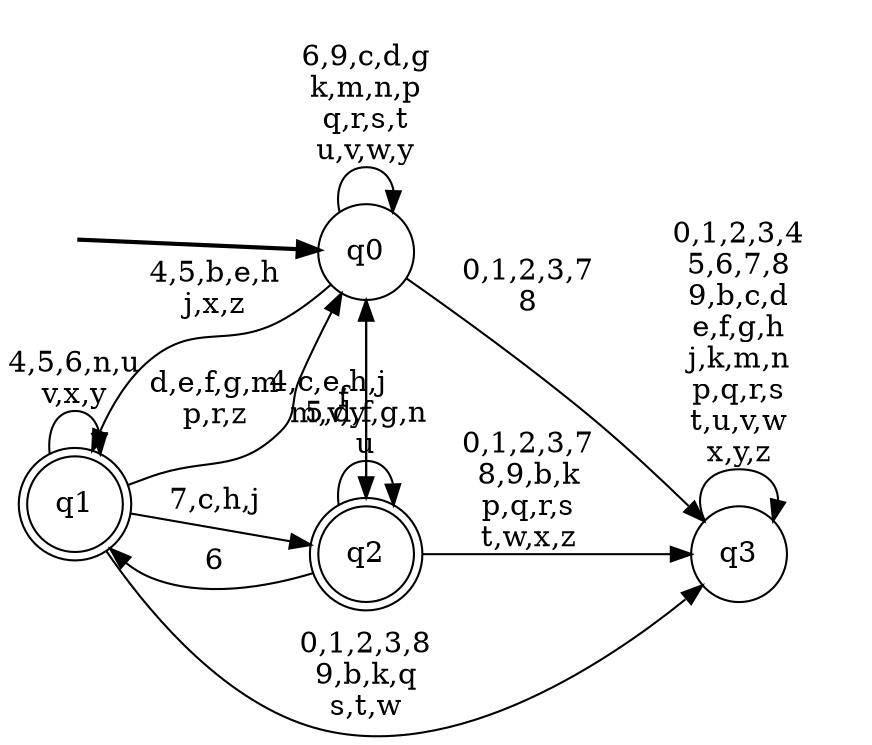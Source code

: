 digraph BlueStar {
__start0 [style = invis, shape = none, label = "", width = 0, height = 0];

rankdir=LR;
size="8,5";

s0 [style="filled", color="black", fillcolor="white" shape="circle", label="q0"];
s1 [style="rounded,filled", color="black", fillcolor="white" shape="doublecircle", label="q1"];
s2 [style="rounded,filled", color="black", fillcolor="white" shape="doublecircle", label="q2"];
s3 [style="filled", color="black", fillcolor="white" shape="circle", label="q3"];
subgraph cluster_main { 
	graph [pad=".75", ranksep="0.15", nodesep="0.15"];
	 style=invis; 
	__start0 -> s0 [penwidth=2];
}
s0 -> s0 [label="6,9,c,d,g\nk,m,n,p\nq,r,s,t\nu,v,w,y"];
s0 -> s1 [label="4,5,b,e,h\nj,x,z"];
s0 -> s2 [label="f"];
s0 -> s3 [label="0,1,2,3,7\n8"];
s1 -> s0 [label="d,e,f,g,m\np,r,z"];
s1 -> s1 [label="4,5,6,n,u\nv,x,y"];
s1 -> s2 [label="7,c,h,j"];
s1 -> s3 [label="0,1,2,3,8\n9,b,k,q\ns,t,w"];
s2 -> s0 [label="4,c,e,h,j\nm,v,y"];
s2 -> s1 [label="6"];
s2 -> s2 [label="5,d,f,g,n\nu"];
s2 -> s3 [label="0,1,2,3,7\n8,9,b,k\np,q,r,s\nt,w,x,z"];
s3 -> s3 [label="0,1,2,3,4\n5,6,7,8\n9,b,c,d\ne,f,g,h\nj,k,m,n\np,q,r,s\nt,u,v,w\nx,y,z"];

}